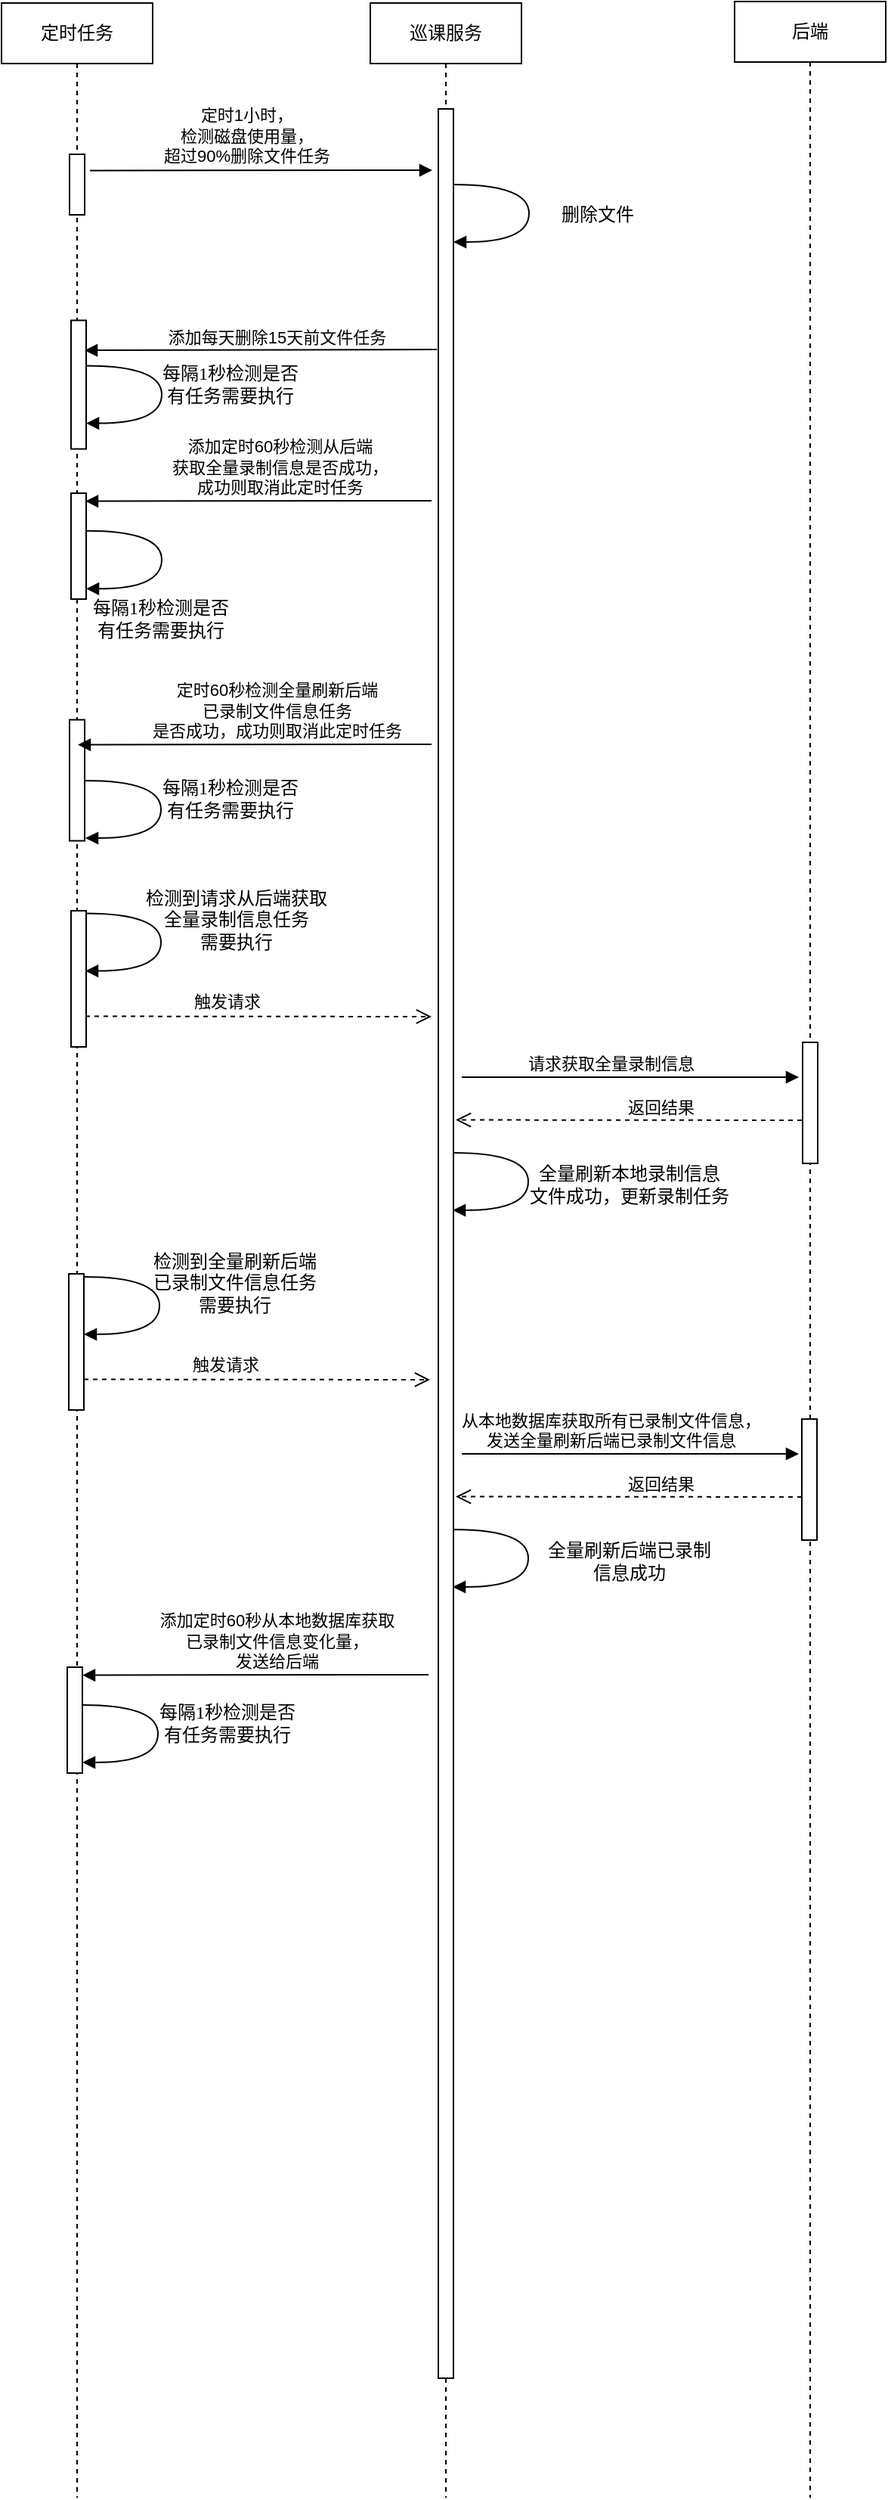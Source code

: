 <mxfile version="10.7.1" type="github"><diagram name="Page-1" id="13e1069c-82ec-6db2-03f1-153e76fe0fe0"><mxGraphModel dx="1038" dy="3092" grid="1" gridSize="10" guides="1" tooltips="1" connect="1" arrows="1" fold="1" page="1" pageScale="1" pageWidth="1100" pageHeight="850" background="#ffffff" math="0" shadow="0"><root><mxCell id="0"/><mxCell id="1" parent="0"/><mxCell id="mrcYyzupF4MPomptu69P-3" value="巡课服务" style="shape=umlLifeline;perimeter=lifelinePerimeter;whiteSpace=wrap;html=1;container=1;collapsible=0;recursiveResize=0;outlineConnect=0;" parent="1" vertex="1"><mxGeometry x="556" y="-2529" width="100" height="1649" as="geometry"/></mxCell><mxCell id="mrcYyzupF4MPomptu69P-4" value="" style="html=1;points=[];perimeter=orthogonalPerimeter;" parent="mrcYyzupF4MPomptu69P-3" vertex="1"><mxGeometry x="45" y="70" width="10" height="1500" as="geometry"/></mxCell><mxCell id="mrcYyzupF4MPomptu69P-5" value="定时任务" style="shape=umlLifeline;perimeter=lifelinePerimeter;whiteSpace=wrap;html=1;container=1;collapsible=0;recursiveResize=0;outlineConnect=0;" parent="1" vertex="1"><mxGeometry x="312" y="-2529" width="100" height="1649" as="geometry"/></mxCell><mxCell id="mrcYyzupF4MPomptu69P-7" value="" style="html=1;points=[];perimeter=orthogonalPerimeter;" parent="mrcYyzupF4MPomptu69P-5" vertex="1"><mxGeometry x="46" y="324" width="10" height="70" as="geometry"/></mxCell><mxCell id="mrcYyzupF4MPomptu69P-8" value="" style="html=1;points=[];perimeter=orthogonalPerimeter;" parent="mrcYyzupF4MPomptu69P-5" vertex="1"><mxGeometry x="46" y="600" width="10" height="90" as="geometry"/></mxCell><mxCell id="mrcYyzupF4MPomptu69P-10" value="" style="html=1;points=[];perimeter=orthogonalPerimeter;" parent="mrcYyzupF4MPomptu69P-5" vertex="1"><mxGeometry x="45" y="100" width="10" height="40" as="geometry"/></mxCell><mxCell id="mrcYyzupF4MPomptu69P-11" value="&lt;div&gt;每隔1秒检测是否&lt;/div&gt;&lt;div&gt;有任务需要执行&lt;/div&gt;" style="html=1;verticalAlign=bottom;endArrow=block;labelBackgroundColor=none;fontFamily=Verdana;fontSize=12;elbow=vertical;edgeStyle=orthogonalEdgeStyle;curved=1;entryX=1;entryY=0.286;entryPerimeter=0;" parent="mrcYyzupF4MPomptu69P-5" edge="1"><mxGeometry x="0.275" y="-46" relative="1" as="geometry"><mxPoint x="56" y="348.833" as="sourcePoint"/><mxPoint x="56" y="387.167" as="targetPoint"/><Array as="points"><mxPoint x="106" y="349"/><mxPoint x="106" y="387"/></Array><mxPoint x="45" y="37" as="offset"/></mxGeometry></mxCell><mxCell id="mrcYyzupF4MPomptu69P-45" value="" style="html=1;points=[];perimeter=orthogonalPerimeter;" parent="mrcYyzupF4MPomptu69P-5" vertex="1"><mxGeometry x="46" y="209.765" width="10" height="85" as="geometry"/></mxCell><mxCell id="mrcYyzupF4MPomptu69P-46" value="&lt;div&gt;每隔1秒检测是否&lt;/div&gt;&lt;div&gt;有任务需要执行&lt;/div&gt;" style="html=1;verticalAlign=bottom;endArrow=block;labelBackgroundColor=none;fontFamily=Verdana;fontSize=12;elbow=vertical;edgeStyle=orthogonalEdgeStyle;curved=1;entryX=1;entryY=0.286;entryPerimeter=0;" parent="mrcYyzupF4MPomptu69P-5" edge="1"><mxGeometry x="0.275" y="-46" relative="1" as="geometry"><mxPoint x="56" y="239.765" as="sourcePoint"/><mxPoint x="56" y="277.765" as="targetPoint"/><Array as="points"><mxPoint x="106" y="239.765"/><mxPoint x="106" y="277.765"/></Array><mxPoint x="45" y="37" as="offset"/></mxGeometry></mxCell><mxCell id="mrcYyzupF4MPomptu69P-35" value="" style="html=1;points=[];perimeter=orthogonalPerimeter;" parent="mrcYyzupF4MPomptu69P-5" vertex="1"><mxGeometry x="45" y="473.765" width="10" height="80" as="geometry"/></mxCell><mxCell id="mrcYyzupF4MPomptu69P-25" value="触发请求" style="html=1;verticalAlign=bottom;endArrow=open;dashed=1;endSize=8;" parent="1" edge="1"><mxGeometry x="-0.184" y="1" relative="1" as="geometry"><mxPoint x="367.5" y="-1859.235" as="sourcePoint"/><mxPoint x="596.5" y="-1859" as="targetPoint"/><Array as="points"/><mxPoint as="offset"/></mxGeometry></mxCell><mxCell id="mrcYyzupF4MPomptu69P-32" value="&lt;div&gt;添加定时60秒检测从后端&lt;/div&gt;&lt;div&gt;获取全量录制信息是否成功，&lt;/div&gt;&lt;div&gt;成功则取消此定时任务&lt;/div&gt;" style="html=1;verticalAlign=bottom;endArrow=block;" parent="1" edge="1"><mxGeometry x="-0.12" width="80" relative="1" as="geometry"><mxPoint x="596.5" y="-2200" as="sourcePoint"/><mxPoint x="367.5" y="-2199.735" as="targetPoint"/><mxPoint as="offset"/></mxGeometry></mxCell><mxCell id="mrcYyzupF4MPomptu69P-34" value="&lt;div&gt;检测到请求从后端获取&lt;/div&gt;&lt;div&gt;全量录制信息任务&lt;/div&gt;&lt;div&gt;需要执行&lt;br&gt;&lt;/div&gt;" style="html=1;verticalAlign=bottom;endArrow=block;labelBackgroundColor=none;fontFamily=Verdana;fontSize=12;elbow=vertical;edgeStyle=orthogonalEdgeStyle;curved=1;entryX=1;entryY=0.286;entryPerimeter=0;" parent="1" edge="1"><mxGeometry x="0.275" y="-50" relative="1" as="geometry"><mxPoint x="367.5" y="-1927.235" as="sourcePoint"/><mxPoint x="367.5" y="-1889.235" as="targetPoint"/><Array as="points"><mxPoint x="417.5" y="-1927.235"/><mxPoint x="417.5" y="-1889.235"/></Array><mxPoint x="49" y="40" as="offset"/></mxGeometry></mxCell><mxCell id="mrcYyzupF4MPomptu69P-44" value="&lt;div&gt;定时1小时，&lt;/div&gt;&lt;div&gt;检测磁盘使用量，&lt;/div&gt;&lt;div&gt;超过90%删除文件任务&lt;/div&gt;" style="html=1;verticalAlign=bottom;endArrow=block;exitX=-0.4;exitY=0.027;exitDx=0;exitDy=0;exitPerimeter=0;entryX=-0.4;entryY=0.027;entryDx=0;entryDy=0;entryPerimeter=0;" parent="1" edge="1" target="mrcYyzupF4MPomptu69P-4"><mxGeometry x="-0.084" y="1" width="80" relative="1" as="geometry"><mxPoint x="370.5" y="-2418.235" as="sourcePoint"/><mxPoint x="533.5" y="-2418.235" as="targetPoint"/><mxPoint as="offset"/></mxGeometry></mxCell><mxCell id="mrcYyzupF4MPomptu69P-49" value="后端" style="shape=umlLifeline;perimeter=lifelinePerimeter;whiteSpace=wrap;html=1;container=1;collapsible=0;recursiveResize=0;outlineConnect=0;" parent="1" vertex="1"><mxGeometry x="797" y="-2530" width="100" height="1650" as="geometry"/></mxCell><mxCell id="mrcYyzupF4MPomptu69P-52" value="" style="html=1;points=[];perimeter=orthogonalPerimeter;" parent="mrcYyzupF4MPomptu69P-49" vertex="1"><mxGeometry x="45" y="688" width="10" height="80" as="geometry"/></mxCell><mxCell id="mrcYyzupF4MPomptu69P-47" value="&lt;div&gt;添加每天删除15天前文件任务&lt;/div&gt;" style="html=1;verticalAlign=bottom;endArrow=block;entryX=0.9;entryY=0.233;entryDx=0;entryDy=0;entryPerimeter=0;exitX=-0.1;exitY=0.106;exitDx=0;exitDy=0;exitPerimeter=0;" parent="1" source="mrcYyzupF4MPomptu69P-4" target="mrcYyzupF4MPomptu69P-45" edge="1"><mxGeometry x="-0.084" y="1" width="80" relative="1" as="geometry"><mxPoint x="534.5" y="-2299.235" as="sourcePoint"/><mxPoint x="379.5" y="-2303.235" as="targetPoint"/><mxPoint as="offset"/></mxGeometry></mxCell><mxCell id="mrcYyzupF4MPomptu69P-50" value="&lt;div&gt;定时60秒检测全量刷新后端&lt;/div&gt;&lt;div&gt;已录制文件信息任务&lt;/div&gt;&lt;div&gt;是否成功，成功则取消此定时任务&lt;br&gt;&lt;/div&gt;" style="html=1;verticalAlign=bottom;endArrow=block;" parent="1" edge="1"><mxGeometry x="-0.12" width="80" relative="1" as="geometry"><mxPoint x="596.5" y="-2039" as="sourcePoint"/><mxPoint x="362.5" y="-2038.735" as="targetPoint"/><mxPoint as="offset"/></mxGeometry></mxCell><mxCell id="mrcYyzupF4MPomptu69P-51" value="&lt;div&gt;每隔1秒检测是否&lt;/div&gt;&lt;div&gt;有任务需要执行&lt;/div&gt;" style="html=1;verticalAlign=bottom;endArrow=block;labelBackgroundColor=none;fontFamily=Verdana;fontSize=12;elbow=vertical;edgeStyle=orthogonalEdgeStyle;curved=1;entryX=1;entryY=0.286;entryPerimeter=0;" parent="1" edge="1"><mxGeometry x="0.275" y="-46" relative="1" as="geometry"><mxPoint x="367.5" y="-2015" as="sourcePoint"/><mxPoint x="367.5" y="-1977" as="targetPoint"/><Array as="points"><mxPoint x="417.5" y="-2015"/><mxPoint x="417.5" y="-1977"/></Array><mxPoint x="45" y="37" as="offset"/></mxGeometry></mxCell><mxCell id="BQ8IsQTFF4wp2aQPPh-4-1" value="请求获取全量录制信息" style="html=1;verticalAlign=bottom;endArrow=block;" edge="1" parent="1"><mxGeometry x="-0.12" width="80" relative="1" as="geometry"><mxPoint x="616.5" y="-1819" as="sourcePoint"/><mxPoint x="839.5" y="-1819" as="targetPoint"/><mxPoint as="offset"/></mxGeometry></mxCell><mxCell id="BQ8IsQTFF4wp2aQPPh-4-2" value="返回结果" style="html=1;verticalAlign=bottom;endArrow=open;dashed=1;endSize=8;" edge="1" parent="1"><mxGeometry x="-0.184" y="1" relative="1" as="geometry"><mxPoint x="841.5" y="-1790.5" as="sourcePoint"/><mxPoint x="612.5" y="-1790.735" as="targetPoint"/><Array as="points"/><mxPoint as="offset"/></mxGeometry></mxCell><mxCell id="BQ8IsQTFF4wp2aQPPh-4-3" value="&lt;div&gt;全量刷新本地录制信息&lt;/div&gt;&lt;div&gt;文件成功，更新录制任务&lt;/div&gt;" style="html=1;verticalAlign=bottom;endArrow=block;labelBackgroundColor=none;fontFamily=Verdana;fontSize=12;elbow=vertical;edgeStyle=orthogonalEdgeStyle;curved=1;entryX=1;entryY=0.286;entryPerimeter=0;" edge="1" parent="1"><mxGeometry x="0.275" y="-66" relative="1" as="geometry"><mxPoint x="610.5" y="-1769" as="sourcePoint"/><mxPoint x="610.5" y="-1731" as="targetPoint"/><Array as="points"><mxPoint x="660.5" y="-1769.235"/><mxPoint x="660.5" y="-1731.235"/></Array><mxPoint x="66" y="66" as="offset"/></mxGeometry></mxCell><mxCell id="BQ8IsQTFF4wp2aQPPh-4-4" value="" style="html=1;points=[];perimeter=orthogonalPerimeter;" vertex="1" parent="1"><mxGeometry x="356.5" y="-1689" width="10" height="90" as="geometry"/></mxCell><mxCell id="BQ8IsQTFF4wp2aQPPh-4-5" value="触发请求" style="html=1;verticalAlign=bottom;endArrow=open;dashed=1;endSize=8;" edge="1" parent="1"><mxGeometry x="-0.184" y="1" relative="1" as="geometry"><mxPoint x="366.5" y="-1619.235" as="sourcePoint"/><mxPoint x="595.5" y="-1619" as="targetPoint"/><Array as="points"/><mxPoint as="offset"/></mxGeometry></mxCell><mxCell id="BQ8IsQTFF4wp2aQPPh-4-6" value="&lt;div&gt;检测到全量刷新后端&lt;div&gt;已录制文件信息任务&lt;/div&gt;&lt;/div&gt;&lt;div&gt;需要执行&lt;br&gt;&lt;/div&gt;" style="html=1;verticalAlign=bottom;endArrow=block;labelBackgroundColor=none;fontFamily=Verdana;fontSize=12;elbow=vertical;edgeStyle=orthogonalEdgeStyle;curved=1;entryX=1;entryY=0.286;entryPerimeter=0;" edge="1" parent="1"><mxGeometry x="0.275" y="-50" relative="1" as="geometry"><mxPoint x="366.5" y="-1687" as="sourcePoint"/><mxPoint x="366.5" y="-1649" as="targetPoint"/><Array as="points"><mxPoint x="416.5" y="-1687.235"/><mxPoint x="416.5" y="-1649.235"/></Array><mxPoint x="49" y="40" as="offset"/></mxGeometry></mxCell><mxCell id="BQ8IsQTFF4wp2aQPPh-4-7" value="" style="html=1;points=[];perimeter=orthogonalPerimeter;" vertex="1" parent="1"><mxGeometry x="841.5" y="-1593" width="10" height="80" as="geometry"/></mxCell><mxCell id="BQ8IsQTFF4wp2aQPPh-4-8" value="&lt;div&gt;从本地数据库获取所有已录制文件信息，&lt;/div&gt;&lt;div&gt;发送全量刷新后端已录制文件信息&lt;/div&gt;" style="html=1;verticalAlign=bottom;endArrow=block;" edge="1" parent="1"><mxGeometry x="-0.12" width="80" relative="1" as="geometry"><mxPoint x="616.5" y="-1570" as="sourcePoint"/><mxPoint x="839.5" y="-1570" as="targetPoint"/><mxPoint as="offset"/></mxGeometry></mxCell><mxCell id="BQ8IsQTFF4wp2aQPPh-4-9" value="返回结果" style="html=1;verticalAlign=bottom;endArrow=open;dashed=1;endSize=8;" edge="1" parent="1"><mxGeometry x="-0.184" y="1" relative="1" as="geometry"><mxPoint x="841.5" y="-1541.5" as="sourcePoint"/><mxPoint x="612.5" y="-1541.735" as="targetPoint"/><Array as="points"/><mxPoint as="offset"/></mxGeometry></mxCell><mxCell id="BQ8IsQTFF4wp2aQPPh-4-10" value="&lt;div&gt;全量刷新后端已录制&lt;/div&gt;&lt;div&gt;信息成功&lt;/div&gt;" style="html=1;verticalAlign=bottom;endArrow=block;labelBackgroundColor=none;fontFamily=Verdana;fontSize=12;elbow=vertical;edgeStyle=orthogonalEdgeStyle;curved=1;entryX=1;entryY=0.286;entryPerimeter=0;" edge="1" parent="1"><mxGeometry x="0.275" y="-66" relative="1" as="geometry"><mxPoint x="610.5" y="-1520" as="sourcePoint"/><mxPoint x="610.5" y="-1482" as="targetPoint"/><Array as="points"><mxPoint x="660.5" y="-1520.235"/><mxPoint x="660.5" y="-1482.235"/></Array><mxPoint x="66" y="66" as="offset"/></mxGeometry></mxCell><mxCell id="BQ8IsQTFF4wp2aQPPh-4-11" value="" style="html=1;points=[];perimeter=orthogonalPerimeter;" vertex="1" parent="1"><mxGeometry x="355.5" y="-1429" width="10" height="70" as="geometry"/></mxCell><mxCell id="BQ8IsQTFF4wp2aQPPh-4-12" value="&lt;div&gt;每隔1秒检测是否&lt;/div&gt;&lt;div&gt;有任务需要执行&lt;/div&gt;" style="html=1;verticalAlign=bottom;endArrow=block;labelBackgroundColor=none;fontFamily=Verdana;fontSize=12;elbow=vertical;edgeStyle=orthogonalEdgeStyle;curved=1;entryX=1;entryY=0.286;entryPerimeter=0;" edge="1" parent="1"><mxGeometry x="0.275" y="-46" relative="1" as="geometry"><mxPoint x="365.5" y="-1404" as="sourcePoint"/><mxPoint x="365.5" y="-1366" as="targetPoint"/><Array as="points"><mxPoint x="415.5" y="-1404"/><mxPoint x="415.5" y="-1366"/></Array><mxPoint x="45" y="37" as="offset"/></mxGeometry></mxCell><mxCell id="BQ8IsQTFF4wp2aQPPh-4-13" value="&lt;div&gt;添加定时60秒从本地数据库获取&lt;/div&gt;&lt;div&gt;已录制文件信息变化量，&lt;/div&gt;&lt;div&gt;发送给后端&lt;br&gt;&lt;/div&gt;" style="html=1;verticalAlign=bottom;endArrow=block;" edge="1" parent="1"><mxGeometry x="-0.12" width="80" relative="1" as="geometry"><mxPoint x="594.5" y="-1424" as="sourcePoint"/><mxPoint x="365.5" y="-1423.735" as="targetPoint"/><mxPoint as="offset"/></mxGeometry></mxCell><mxCell id="BQ8IsQTFF4wp2aQPPh-4-14" value="删除文件" style="html=1;verticalAlign=bottom;endArrow=block;labelBackgroundColor=none;fontFamily=Verdana;fontSize=12;elbow=vertical;edgeStyle=orthogonalEdgeStyle;curved=1;entryX=1;entryY=0.286;entryPerimeter=0;" edge="1" parent="1"><mxGeometry x="0.275" y="-46" relative="1" as="geometry"><mxPoint x="611" y="-2409" as="sourcePoint"/><mxPoint x="611" y="-2371" as="targetPoint"/><Array as="points"><mxPoint x="661" y="-2409.235"/><mxPoint x="661" y="-2371.235"/></Array><mxPoint x="45" y="37" as="offset"/></mxGeometry></mxCell></root></mxGraphModel></diagram></mxfile>